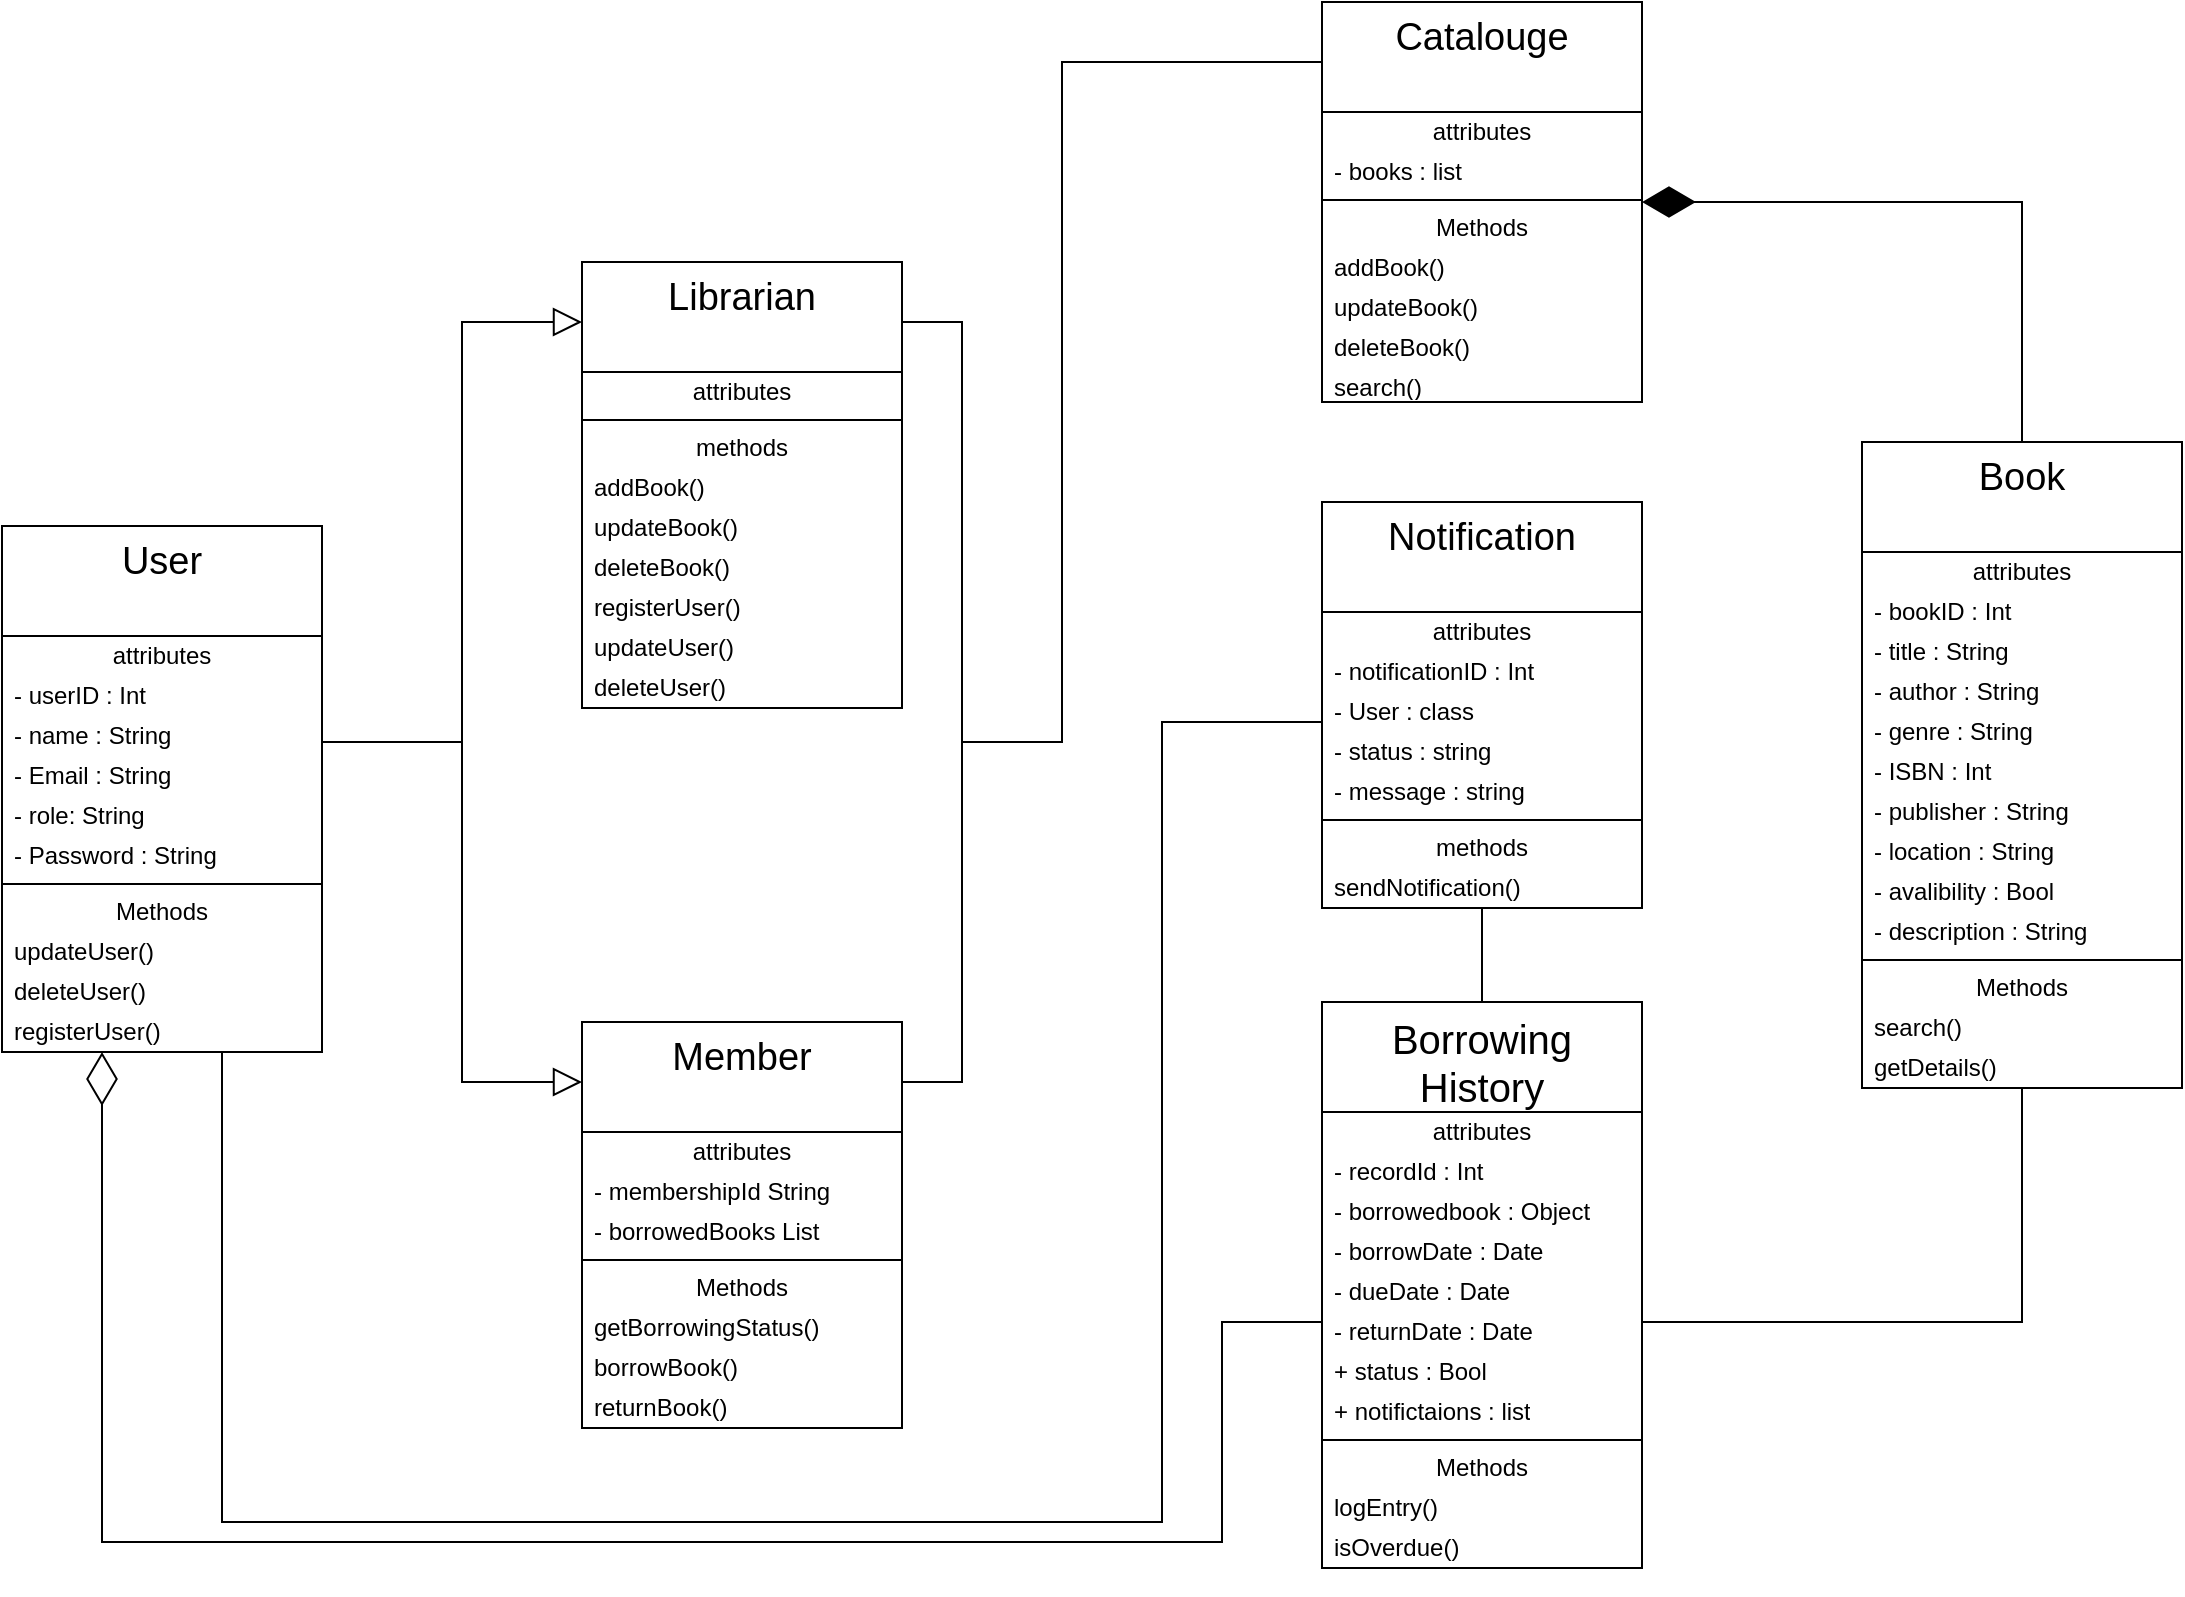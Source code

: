 <mxfile>
    <diagram id="iIEHv18XxNco5snlvP0U" name="Page-1">
        <mxGraphModel dx="1739" dy="1139" grid="1" gridSize="10" guides="1" tooltips="1" connect="1" arrows="1" fold="1" page="1" pageScale="1" pageWidth="1169" pageHeight="827" math="0" shadow="0">
            <root>
                <mxCell id="0"/>
                <mxCell id="1" parent="0"/>
                <mxCell id="2" value="&lt;font style=&quot;font-size: 19px;&quot;&gt;User&lt;/font&gt;" style="swimlane;fontStyle=0;align=center;verticalAlign=top;childLayout=stackLayout;horizontal=1;startSize=55;horizontalStack=0;resizeParent=1;resizeParentMax=0;resizeLast=0;collapsible=0;marginBottom=0;html=1;whiteSpace=wrap;rounded=0;" parent="1" vertex="1">
                    <mxGeometry x="30" y="282" width="160" height="263" as="geometry"/>
                </mxCell>
                <mxCell id="3" value="attributes" style="text;html=1;strokeColor=none;fillColor=none;align=center;verticalAlign=middle;spacingLeft=4;spacingRight=4;overflow=hidden;rotatable=0;points=[[0,0.5],[1,0.5]];portConstraint=eastwest;whiteSpace=wrap;rounded=0;" parent="2" vertex="1">
                    <mxGeometry y="55" width="160" height="20" as="geometry"/>
                </mxCell>
                <mxCell id="4" value="&lt;span style=&quot;color: rgb(0, 0, 0);&quot;&gt;- userID : Int&lt;/span&gt;" style="text;html=1;strokeColor=none;fillColor=none;align=left;verticalAlign=middle;spacingLeft=4;spacingRight=4;overflow=hidden;rotatable=0;points=[[0,0.5],[1,0.5]];portConstraint=eastwest;whiteSpace=wrap;rounded=0;" parent="2" vertex="1">
                    <mxGeometry y="75" width="160" height="20" as="geometry"/>
                </mxCell>
                <mxCell id="5" value="- name : String" style="text;html=1;strokeColor=none;fillColor=none;align=left;verticalAlign=middle;spacingLeft=4;spacingRight=4;overflow=hidden;rotatable=0;points=[[0,0.5],[1,0.5]];portConstraint=eastwest;whiteSpace=wrap;rounded=0;" parent="2" vertex="1">
                    <mxGeometry y="95" width="160" height="20" as="geometry"/>
                </mxCell>
                <mxCell id="9" value="- Email : String" style="text;html=1;strokeColor=none;fillColor=none;align=left;verticalAlign=middle;spacingLeft=4;spacingRight=4;overflow=hidden;rotatable=0;points=[[0,0.5],[1,0.5]];portConstraint=eastwest;whiteSpace=wrap;rounded=0;" parent="2" vertex="1">
                    <mxGeometry y="115" width="160" height="20" as="geometry"/>
                </mxCell>
                <mxCell id="10" value="- role: String" style="text;html=1;strokeColor=none;fillColor=none;align=left;verticalAlign=middle;spacingLeft=4;spacingRight=4;overflow=hidden;rotatable=0;points=[[0,0.5],[1,0.5]];portConstraint=eastwest;whiteSpace=wrap;rounded=0;" parent="2" vertex="1">
                    <mxGeometry y="135" width="160" height="20" as="geometry"/>
                </mxCell>
                <mxCell id="11" value="&lt;span style=&quot;color: rgb(0, 0, 0);&quot;&gt;- Password : String&lt;/span&gt;" style="text;html=1;strokeColor=none;fillColor=none;align=left;verticalAlign=middle;spacingLeft=4;spacingRight=4;overflow=hidden;rotatable=0;points=[[0,0.5],[1,0.5]];portConstraint=eastwest;whiteSpace=wrap;rounded=0;" parent="2" vertex="1">
                    <mxGeometry y="155" width="160" height="20" as="geometry"/>
                </mxCell>
                <mxCell id="13" value="" style="line;strokeWidth=1;fillColor=none;align=left;verticalAlign=middle;spacingTop=-1;spacingLeft=3;spacingRight=3;rotatable=0;labelPosition=right;points=[];portConstraint=eastwest;rounded=0;" parent="2" vertex="1">
                    <mxGeometry y="175" width="160" height="8" as="geometry"/>
                </mxCell>
                <mxCell id="14" value="Methods" style="text;html=1;strokeColor=none;fillColor=none;align=center;verticalAlign=middle;spacingLeft=4;spacingRight=4;overflow=hidden;rotatable=0;points=[[0,0.5],[1,0.5]];portConstraint=eastwest;whiteSpace=wrap;rounded=0;" parent="2" vertex="1">
                    <mxGeometry y="183" width="160" height="20" as="geometry"/>
                </mxCell>
                <mxCell id="99" value="updateUser()" style="text;html=1;strokeColor=none;fillColor=none;align=left;verticalAlign=middle;spacingLeft=4;spacingRight=4;overflow=hidden;rotatable=0;points=[[0,0.5],[1,0.5]];portConstraint=eastwest;whiteSpace=wrap;rounded=0;" parent="2" vertex="1">
                    <mxGeometry y="203" width="160" height="20" as="geometry"/>
                </mxCell>
                <mxCell id="101" value="&lt;span style=&quot;color: rgb(0, 0, 0);&quot;&gt;deleteUser()&lt;/span&gt;" style="text;html=1;strokeColor=none;fillColor=none;align=left;verticalAlign=middle;spacingLeft=4;spacingRight=4;overflow=hidden;rotatable=0;points=[[0,0.5],[1,0.5]];portConstraint=eastwest;whiteSpace=wrap;rounded=0;" parent="2" vertex="1">
                    <mxGeometry y="223" width="160" height="20" as="geometry"/>
                </mxCell>
                <mxCell id="100" value="&lt;span style=&quot;color: rgb(0, 0, 0);&quot;&gt;registerUser()&lt;/span&gt;" style="text;html=1;strokeColor=none;fillColor=none;align=left;verticalAlign=middle;spacingLeft=4;spacingRight=4;overflow=hidden;rotatable=0;points=[[0,0.5],[1,0.5]];portConstraint=eastwest;whiteSpace=wrap;rounded=0;" parent="2" vertex="1">
                    <mxGeometry y="243" width="160" height="20" as="geometry"/>
                </mxCell>
                <mxCell id="17" value="&lt;font style=&quot;font-size: 19px;&quot;&gt;Member&lt;/font&gt;" style="swimlane;fontStyle=0;align=center;verticalAlign=top;childLayout=stackLayout;horizontal=1;startSize=55;horizontalStack=0;resizeParent=1;resizeParentMax=0;resizeLast=0;collapsible=0;marginBottom=0;html=1;whiteSpace=wrap;rounded=0;" parent="1" vertex="1">
                    <mxGeometry x="320" y="530" width="160" height="203" as="geometry"/>
                </mxCell>
                <mxCell id="18" value="attributes" style="text;html=1;strokeColor=none;fillColor=none;align=center;verticalAlign=middle;spacingLeft=4;spacingRight=4;overflow=hidden;rotatable=0;points=[[0,0.5],[1,0.5]];portConstraint=eastwest;whiteSpace=wrap;rounded=0;" parent="17" vertex="1">
                    <mxGeometry y="55" width="160" height="20" as="geometry"/>
                </mxCell>
                <mxCell id="103" value="- membershipId String" style="text;html=1;strokeColor=none;fillColor=none;align=left;verticalAlign=middle;spacingLeft=4;spacingRight=4;overflow=hidden;rotatable=0;points=[[0,0.5],[1,0.5]];portConstraint=eastwest;whiteSpace=wrap;rounded=0;" parent="17" vertex="1">
                    <mxGeometry y="75" width="160" height="20" as="geometry"/>
                </mxCell>
                <mxCell id="102" value="- borrowedBooks List" style="text;html=1;strokeColor=none;fillColor=none;align=left;verticalAlign=middle;spacingLeft=4;spacingRight=4;overflow=hidden;rotatable=0;points=[[0,0.5],[1,0.5]];portConstraint=eastwest;whiteSpace=wrap;rounded=0;" parent="17" vertex="1">
                    <mxGeometry y="95" width="160" height="20" as="geometry"/>
                </mxCell>
                <mxCell id="19" value="" style="line;strokeWidth=1;fillColor=none;align=left;verticalAlign=middle;spacingTop=-1;spacingLeft=3;spacingRight=3;rotatable=0;labelPosition=right;points=[];portConstraint=eastwest;rounded=0;" parent="17" vertex="1">
                    <mxGeometry y="115" width="160" height="8" as="geometry"/>
                </mxCell>
                <mxCell id="20" value="Methods" style="text;html=1;strokeColor=none;fillColor=none;align=center;verticalAlign=middle;spacingLeft=4;spacingRight=4;overflow=hidden;rotatable=0;points=[[0,0.5],[1,0.5]];portConstraint=eastwest;whiteSpace=wrap;rounded=0;" parent="17" vertex="1">
                    <mxGeometry y="123" width="160" height="20" as="geometry"/>
                </mxCell>
                <mxCell id="21" value="&lt;span style=&quot;color: rgb(0, 0, 0);&quot;&gt;getBorrowingStatus()&lt;/span&gt;" style="text;html=1;strokeColor=none;fillColor=none;align=left;verticalAlign=middle;spacingLeft=4;spacingRight=4;overflow=hidden;rotatable=0;points=[[0,0.5],[1,0.5]];portConstraint=eastwest;whiteSpace=wrap;rounded=0;" parent="17" vertex="1">
                    <mxGeometry y="143" width="160" height="20" as="geometry"/>
                </mxCell>
                <mxCell id="22" value="borrowBook()" style="text;html=1;strokeColor=none;fillColor=none;align=left;verticalAlign=middle;spacingLeft=4;spacingRight=4;overflow=hidden;rotatable=0;points=[[0,0.5],[1,0.5]];portConstraint=eastwest;whiteSpace=wrap;rounded=0;" parent="17" vertex="1">
                    <mxGeometry y="163" width="160" height="20" as="geometry"/>
                </mxCell>
                <mxCell id="23" value="returnBook()" style="text;html=1;strokeColor=none;fillColor=none;align=left;verticalAlign=middle;spacingLeft=4;spacingRight=4;overflow=hidden;rotatable=0;points=[[0,0.5],[1,0.5]];portConstraint=eastwest;whiteSpace=wrap;rounded=0;" parent="17" vertex="1">
                    <mxGeometry y="183" width="160" height="20" as="geometry"/>
                </mxCell>
                <mxCell id="24" value="&lt;font style=&quot;font-size: 19px;&quot;&gt;Librarian&lt;/font&gt;" style="swimlane;fontStyle=0;align=center;verticalAlign=top;childLayout=stackLayout;horizontal=1;startSize=55;horizontalStack=0;resizeParent=1;resizeParentMax=0;resizeLast=0;collapsible=0;marginBottom=0;html=1;whiteSpace=wrap;rounded=0;" parent="1" vertex="1">
                    <mxGeometry x="320" y="150" width="160" height="223" as="geometry"/>
                </mxCell>
                <mxCell id="25" value="attributes" style="text;html=1;strokeColor=none;fillColor=none;align=center;verticalAlign=middle;spacingLeft=4;spacingRight=4;overflow=hidden;rotatable=0;points=[[0,0.5],[1,0.5]];portConstraint=eastwest;whiteSpace=wrap;rounded=0;" parent="24" vertex="1">
                    <mxGeometry y="55" width="160" height="20" as="geometry"/>
                </mxCell>
                <mxCell id="26" value="" style="line;strokeWidth=1;fillColor=none;align=left;verticalAlign=middle;spacingTop=-1;spacingLeft=3;spacingRight=3;rotatable=0;labelPosition=right;points=[];portConstraint=eastwest;rounded=0;" parent="24" vertex="1">
                    <mxGeometry y="75" width="160" height="8" as="geometry"/>
                </mxCell>
                <mxCell id="27" value="methods" style="text;html=1;strokeColor=none;fillColor=none;align=center;verticalAlign=middle;spacingLeft=4;spacingRight=4;overflow=hidden;rotatable=0;points=[[0,0.5],[1,0.5]];portConstraint=eastwest;whiteSpace=wrap;rounded=0;" parent="24" vertex="1">
                    <mxGeometry y="83" width="160" height="20" as="geometry"/>
                </mxCell>
                <mxCell id="30" value="&lt;span style=&quot;color: rgb(0, 0, 0);&quot;&gt;addBook()&lt;/span&gt;" style="text;html=1;strokeColor=none;fillColor=none;align=left;verticalAlign=middle;spacingLeft=4;spacingRight=4;overflow=hidden;rotatable=0;points=[[0,0.5],[1,0.5]];portConstraint=eastwest;whiteSpace=wrap;rounded=0;" parent="24" vertex="1">
                    <mxGeometry y="103" width="160" height="20" as="geometry"/>
                </mxCell>
                <mxCell id="32" value="updateBook()" style="text;html=1;strokeColor=none;fillColor=none;align=left;verticalAlign=middle;spacingLeft=4;spacingRight=4;overflow=hidden;rotatable=0;points=[[0,0.5],[1,0.5]];portConstraint=eastwest;whiteSpace=wrap;rounded=0;" parent="24" vertex="1">
                    <mxGeometry y="123" width="160" height="20" as="geometry"/>
                </mxCell>
                <mxCell id="33" value="&lt;span style=&quot;color: rgb(0, 0, 0);&quot;&gt;delete&lt;/span&gt;&lt;span style=&quot;background-color: transparent;&quot;&gt;Book()&lt;/span&gt;" style="text;html=1;strokeColor=none;fillColor=none;align=left;verticalAlign=middle;spacingLeft=4;spacingRight=4;overflow=hidden;rotatable=0;points=[[0,0.5],[1,0.5]];portConstraint=eastwest;whiteSpace=wrap;rounded=0;" parent="24" vertex="1">
                    <mxGeometry y="143" width="160" height="20" as="geometry"/>
                </mxCell>
                <mxCell id="97" value="&lt;span style=&quot;color: rgb(0, 0, 0);&quot;&gt;registerUser()&lt;/span&gt;" style="text;html=1;strokeColor=none;fillColor=none;align=left;verticalAlign=middle;spacingLeft=4;spacingRight=4;overflow=hidden;rotatable=0;points=[[0,0.5],[1,0.5]];portConstraint=eastwest;whiteSpace=wrap;rounded=0;" parent="24" vertex="1">
                    <mxGeometry y="163" width="160" height="20" as="geometry"/>
                </mxCell>
                <mxCell id="96" value="updateUser()" style="text;html=1;strokeColor=none;fillColor=none;align=left;verticalAlign=middle;spacingLeft=4;spacingRight=4;overflow=hidden;rotatable=0;points=[[0,0.5],[1,0.5]];portConstraint=eastwest;whiteSpace=wrap;rounded=0;" parent="24" vertex="1">
                    <mxGeometry y="183" width="160" height="20" as="geometry"/>
                </mxCell>
                <mxCell id="98" value="&lt;span style=&quot;color: rgb(0, 0, 0);&quot;&gt;deleteUser()&lt;/span&gt;" style="text;html=1;strokeColor=none;fillColor=none;align=left;verticalAlign=middle;spacingLeft=4;spacingRight=4;overflow=hidden;rotatable=0;points=[[0,0.5],[1,0.5]];portConstraint=eastwest;whiteSpace=wrap;rounded=0;" parent="24" vertex="1">
                    <mxGeometry y="203" width="160" height="20" as="geometry"/>
                </mxCell>
                <mxCell id="34" value="&lt;font style=&quot;font-size: 19px;&quot;&gt;Book&lt;/font&gt;" style="swimlane;fontStyle=0;align=center;verticalAlign=top;childLayout=stackLayout;horizontal=1;startSize=55;horizontalStack=0;resizeParent=1;resizeParentMax=0;resizeLast=0;collapsible=0;marginBottom=0;html=1;whiteSpace=wrap;rounded=0;" parent="1" vertex="1">
                    <mxGeometry x="960" y="240" width="160" height="323" as="geometry"/>
                </mxCell>
                <mxCell id="35" value="attributes" style="text;html=1;strokeColor=none;fillColor=none;align=center;verticalAlign=middle;spacingLeft=4;spacingRight=4;overflow=hidden;rotatable=0;points=[[0,0.5],[1,0.5]];portConstraint=eastwest;whiteSpace=wrap;rounded=0;" parent="34" vertex="1">
                    <mxGeometry y="55" width="160" height="20" as="geometry"/>
                </mxCell>
                <mxCell id="36" value="&lt;span style=&quot;color: rgb(0, 0, 0);&quot;&gt;- bookID : Int&lt;/span&gt;" style="text;html=1;strokeColor=none;fillColor=none;align=left;verticalAlign=middle;spacingLeft=4;spacingRight=4;overflow=hidden;rotatable=0;points=[[0,0.5],[1,0.5]];portConstraint=eastwest;whiteSpace=wrap;rounded=0;" parent="34" vertex="1">
                    <mxGeometry y="75" width="160" height="20" as="geometry"/>
                </mxCell>
                <mxCell id="37" value="&lt;span style=&quot;color: rgb(0, 0, 0);&quot;&gt;- title : String&lt;/span&gt;" style="text;html=1;strokeColor=none;fillColor=none;align=left;verticalAlign=middle;spacingLeft=4;spacingRight=4;overflow=hidden;rotatable=0;points=[[0,0.5],[1,0.5]];portConstraint=eastwest;whiteSpace=wrap;rounded=0;" parent="34" vertex="1">
                    <mxGeometry y="95" width="160" height="20" as="geometry"/>
                </mxCell>
                <mxCell id="38" value="&lt;span style=&quot;color: rgb(0, 0, 0);&quot;&gt;- author&amp;nbsp;&lt;/span&gt;&lt;span style=&quot;color: rgb(0, 0, 0);&quot;&gt;: String&lt;/span&gt;" style="text;html=1;strokeColor=none;fillColor=none;align=left;verticalAlign=middle;spacingLeft=4;spacingRight=4;overflow=hidden;rotatable=0;points=[[0,0.5],[1,0.5]];portConstraint=eastwest;whiteSpace=wrap;rounded=0;" parent="34" vertex="1">
                    <mxGeometry y="115" width="160" height="20" as="geometry"/>
                </mxCell>
                <mxCell id="39" value="&lt;span style=&quot;color: rgb(0, 0, 0);&quot;&gt;- genre&amp;nbsp;&lt;/span&gt;&lt;span style=&quot;color: rgb(0, 0, 0);&quot;&gt;: String&lt;/span&gt;" style="text;html=1;strokeColor=none;fillColor=none;align=left;verticalAlign=middle;spacingLeft=4;spacingRight=4;overflow=hidden;rotatable=0;points=[[0,0.5],[1,0.5]];portConstraint=eastwest;whiteSpace=wrap;rounded=0;" parent="34" vertex="1">
                    <mxGeometry y="135" width="160" height="20" as="geometry"/>
                </mxCell>
                <mxCell id="40" value="&lt;span style=&quot;color: rgb(0, 0, 0);&quot;&gt;- ISBN&amp;nbsp;&lt;/span&gt;&lt;span style=&quot;color: rgb(0, 0, 0);&quot;&gt;: Int&lt;/span&gt;" style="text;html=1;strokeColor=none;fillColor=none;align=left;verticalAlign=middle;spacingLeft=4;spacingRight=4;overflow=hidden;rotatable=0;points=[[0,0.5],[1,0.5]];portConstraint=eastwest;whiteSpace=wrap;rounded=0;" parent="34" vertex="1">
                    <mxGeometry y="155" width="160" height="20" as="geometry"/>
                </mxCell>
                <mxCell id="41" value="&lt;span style=&quot;color: rgb(0, 0, 0);&quot;&gt;- publisher&amp;nbsp;&lt;/span&gt;&lt;span style=&quot;color: rgb(0, 0, 0);&quot;&gt;: String&lt;/span&gt;" style="text;html=1;strokeColor=none;fillColor=none;align=left;verticalAlign=middle;spacingLeft=4;spacingRight=4;overflow=hidden;rotatable=0;points=[[0,0.5],[1,0.5]];portConstraint=eastwest;whiteSpace=wrap;rounded=0;" parent="34" vertex="1">
                    <mxGeometry y="175" width="160" height="20" as="geometry"/>
                </mxCell>
                <mxCell id="43" value="&lt;span style=&quot;color: rgb(0, 0, 0);&quot;&gt;- location&amp;nbsp;&lt;/span&gt;&lt;span style=&quot;color: rgb(0, 0, 0);&quot;&gt;: String&lt;/span&gt;" style="text;html=1;strokeColor=none;fillColor=none;align=left;verticalAlign=middle;spacingLeft=4;spacingRight=4;overflow=hidden;rotatable=0;points=[[0,0.5],[1,0.5]];portConstraint=eastwest;whiteSpace=wrap;rounded=0;" parent="34" vertex="1">
                    <mxGeometry y="195" width="160" height="20" as="geometry"/>
                </mxCell>
                <mxCell id="44" value="&lt;span style=&quot;color: rgb(0, 0, 0);&quot;&gt;- avalibility : Bool&lt;/span&gt;" style="text;html=1;strokeColor=none;fillColor=none;align=left;verticalAlign=middle;spacingLeft=4;spacingRight=4;overflow=hidden;rotatable=0;points=[[0,0.5],[1,0.5]];portConstraint=eastwest;whiteSpace=wrap;rounded=0;" parent="34" vertex="1">
                    <mxGeometry y="215" width="160" height="20" as="geometry"/>
                </mxCell>
                <mxCell id="47" value="&lt;span style=&quot;color: rgb(0, 0, 0);&quot;&gt;- description&amp;nbsp;&lt;/span&gt;&lt;span style=&quot;color: rgb(0, 0, 0);&quot;&gt;: String&lt;/span&gt;" style="text;html=1;strokeColor=none;fillColor=none;align=left;verticalAlign=middle;spacingLeft=4;spacingRight=4;overflow=hidden;rotatable=0;points=[[0,0.5],[1,0.5]];portConstraint=eastwest;whiteSpace=wrap;rounded=0;" parent="34" vertex="1">
                    <mxGeometry y="235" width="160" height="20" as="geometry"/>
                </mxCell>
                <mxCell id="48" value="" style="line;strokeWidth=1;fillColor=none;align=left;verticalAlign=middle;spacingTop=-1;spacingLeft=3;spacingRight=3;rotatable=0;labelPosition=right;points=[];portConstraint=eastwest;rounded=0;" parent="34" vertex="1">
                    <mxGeometry y="255" width="160" height="8" as="geometry"/>
                </mxCell>
                <mxCell id="49" value="Methods" style="text;html=1;strokeColor=none;fillColor=none;align=center;verticalAlign=middle;spacingLeft=4;spacingRight=4;overflow=hidden;rotatable=0;points=[[0,0.5],[1,0.5]];portConstraint=eastwest;whiteSpace=wrap;rounded=0;" parent="34" vertex="1">
                    <mxGeometry y="263" width="160" height="20" as="geometry"/>
                </mxCell>
                <mxCell id="15" value="search()" style="text;html=1;strokeColor=none;fillColor=none;align=left;verticalAlign=middle;spacingLeft=4;spacingRight=4;overflow=hidden;rotatable=0;points=[[0,0.5],[1,0.5]];portConstraint=eastwest;whiteSpace=wrap;rounded=0;" parent="34" vertex="1">
                    <mxGeometry y="283" width="160" height="20" as="geometry"/>
                </mxCell>
                <mxCell id="16" value="getDetails()" style="text;html=1;strokeColor=none;fillColor=none;align=left;verticalAlign=middle;spacingLeft=4;spacingRight=4;overflow=hidden;rotatable=0;points=[[0,0.5],[1,0.5]];portConstraint=eastwest;whiteSpace=wrap;rounded=0;" parent="34" vertex="1">
                    <mxGeometry y="303" width="160" height="20" as="geometry"/>
                </mxCell>
                <mxCell id="50" value="&lt;div&gt;&lt;span style=&quot;font-size: 19px;&quot;&gt;Catalouge&lt;/span&gt;&lt;/div&gt;" style="swimlane;fontStyle=0;align=center;verticalAlign=top;childLayout=stackLayout;horizontal=1;startSize=55;horizontalStack=0;resizeParent=1;resizeParentMax=0;resizeLast=0;collapsible=0;marginBottom=0;html=1;whiteSpace=wrap;rounded=0;" parent="1" vertex="1">
                    <mxGeometry x="690" y="20" width="160" height="200" as="geometry"/>
                </mxCell>
                <mxCell id="51" value="attributes" style="text;html=1;strokeColor=none;fillColor=none;align=center;verticalAlign=middle;spacingLeft=4;spacingRight=4;overflow=hidden;rotatable=0;points=[[0,0.5],[1,0.5]];portConstraint=eastwest;whiteSpace=wrap;rounded=0;" parent="50" vertex="1">
                    <mxGeometry y="55" width="160" height="20" as="geometry"/>
                </mxCell>
                <mxCell id="52" value="- books : list" style="text;html=1;strokeColor=none;fillColor=none;align=left;verticalAlign=middle;spacingLeft=4;spacingRight=4;overflow=hidden;rotatable=0;points=[[0,0.5],[1,0.5]];portConstraint=eastwest;whiteSpace=wrap;rounded=0;" parent="50" vertex="1">
                    <mxGeometry y="75" width="160" height="20" as="geometry"/>
                </mxCell>
                <mxCell id="54" value="" style="line;strokeWidth=1;fillColor=none;align=left;verticalAlign=middle;spacingTop=-1;spacingLeft=3;spacingRight=3;rotatable=0;labelPosition=right;points=[];portConstraint=eastwest;rounded=0;" parent="50" vertex="1">
                    <mxGeometry y="95" width="160" height="8" as="geometry"/>
                </mxCell>
                <mxCell id="55" value="Methods" style="text;html=1;strokeColor=none;fillColor=none;align=center;verticalAlign=middle;spacingLeft=4;spacingRight=4;overflow=hidden;rotatable=0;points=[[0,0.5],[1,0.5]];portConstraint=eastwest;whiteSpace=wrap;rounded=0;" parent="50" vertex="1">
                    <mxGeometry y="103" width="160" height="20" as="geometry"/>
                </mxCell>
                <mxCell id="105" value="&lt;span style=&quot;color: rgb(0, 0, 0);&quot;&gt;addBook()&lt;/span&gt;" style="text;html=1;strokeColor=none;fillColor=none;align=left;verticalAlign=middle;spacingLeft=4;spacingRight=4;overflow=hidden;rotatable=0;points=[[0,0.5],[1,0.5]];portConstraint=eastwest;whiteSpace=wrap;rounded=0;" parent="50" vertex="1">
                    <mxGeometry y="123" width="160" height="20" as="geometry"/>
                </mxCell>
                <mxCell id="106" value="updateBook()" style="text;html=1;strokeColor=none;fillColor=none;align=left;verticalAlign=middle;spacingLeft=4;spacingRight=4;overflow=hidden;rotatable=0;points=[[0,0.5],[1,0.5]];portConstraint=eastwest;whiteSpace=wrap;rounded=0;" parent="50" vertex="1">
                    <mxGeometry y="143" width="160" height="20" as="geometry"/>
                </mxCell>
                <mxCell id="109" value="&lt;span style=&quot;color: rgb(0, 0, 0);&quot;&gt;delete&lt;/span&gt;&lt;span style=&quot;background-color: transparent;&quot;&gt;Book()&lt;/span&gt;" style="text;html=1;strokeColor=none;fillColor=none;align=left;verticalAlign=middle;spacingLeft=4;spacingRight=4;overflow=hidden;rotatable=0;points=[[0,0.5],[1,0.5]];portConstraint=eastwest;whiteSpace=wrap;rounded=0;" parent="50" vertex="1">
                    <mxGeometry y="163" width="160" height="20" as="geometry"/>
                </mxCell>
                <mxCell id="108" value="search()" style="text;html=1;strokeColor=none;fillColor=none;align=left;verticalAlign=middle;spacingLeft=4;spacingRight=4;overflow=hidden;rotatable=0;points=[[0,0.5],[1,0.5]];portConstraint=eastwest;whiteSpace=wrap;rounded=0;" parent="50" vertex="1">
                    <mxGeometry y="183" width="160" height="17" as="geometry"/>
                </mxCell>
                <mxCell id="56" value="&lt;font style=&quot;font-size: 19px;&quot;&gt;Notification&lt;/font&gt;" style="swimlane;fontStyle=0;align=center;verticalAlign=top;childLayout=stackLayout;horizontal=1;startSize=55;horizontalStack=0;resizeParent=1;resizeParentMax=0;resizeLast=0;collapsible=0;marginBottom=0;html=1;whiteSpace=wrap;rounded=0;" parent="1" vertex="1">
                    <mxGeometry x="690" y="270" width="160" height="203" as="geometry"/>
                </mxCell>
                <mxCell id="57" value="attributes" style="text;html=1;strokeColor=none;fillColor=none;align=center;verticalAlign=middle;spacingLeft=4;spacingRight=4;overflow=hidden;rotatable=0;points=[[0,0.5],[1,0.5]];portConstraint=eastwest;whiteSpace=wrap;rounded=0;" parent="56" vertex="1">
                    <mxGeometry y="55" width="160" height="20" as="geometry"/>
                </mxCell>
                <mxCell id="58" value="&lt;span style=&quot;color: rgb(0, 0, 0);&quot;&gt;- notificationID : Int&lt;/span&gt;" style="text;html=1;strokeColor=none;fillColor=none;align=left;verticalAlign=middle;spacingLeft=4;spacingRight=4;overflow=hidden;rotatable=0;points=[[0,0.5],[1,0.5]];portConstraint=eastwest;whiteSpace=wrap;rounded=0;" parent="56" vertex="1">
                    <mxGeometry y="75" width="160" height="20" as="geometry"/>
                </mxCell>
                <mxCell id="59" value="&lt;span style=&quot;color: rgb(0, 0, 0);&quot;&gt;- User : class&lt;/span&gt;" style="text;html=1;strokeColor=none;fillColor=none;align=left;verticalAlign=middle;spacingLeft=4;spacingRight=4;overflow=hidden;rotatable=0;points=[[0,0.5],[1,0.5]];portConstraint=eastwest;whiteSpace=wrap;rounded=0;" parent="56" vertex="1">
                    <mxGeometry y="95" width="160" height="20" as="geometry"/>
                </mxCell>
                <mxCell id="60" value="&lt;span style=&quot;color: rgb(0, 0, 0);&quot;&gt;- status : string&lt;/span&gt;" style="text;html=1;strokeColor=none;fillColor=none;align=left;verticalAlign=middle;spacingLeft=4;spacingRight=4;overflow=hidden;rotatable=0;points=[[0,0.5],[1,0.5]];portConstraint=eastwest;whiteSpace=wrap;rounded=0;" parent="56" vertex="1">
                    <mxGeometry y="115" width="160" height="20" as="geometry"/>
                </mxCell>
                <mxCell id="61" value="&lt;span style=&quot;color: rgb(0, 0, 0);&quot;&gt;- message : string&lt;/span&gt;" style="text;html=1;strokeColor=none;fillColor=none;align=left;verticalAlign=middle;spacingLeft=4;spacingRight=4;overflow=hidden;rotatable=0;points=[[0,0.5],[1,0.5]];portConstraint=eastwest;whiteSpace=wrap;rounded=0;" parent="56" vertex="1">
                    <mxGeometry y="135" width="160" height="20" as="geometry"/>
                </mxCell>
                <mxCell id="62" value="" style="line;strokeWidth=1;fillColor=none;align=left;verticalAlign=middle;spacingTop=-1;spacingLeft=3;spacingRight=3;rotatable=0;labelPosition=right;points=[];portConstraint=eastwest;rounded=0;" parent="56" vertex="1">
                    <mxGeometry y="155" width="160" height="8" as="geometry"/>
                </mxCell>
                <mxCell id="63" value="methods" style="text;html=1;strokeColor=none;fillColor=none;align=center;verticalAlign=middle;spacingLeft=4;spacingRight=4;overflow=hidden;rotatable=0;points=[[0,0.5],[1,0.5]];portConstraint=eastwest;whiteSpace=wrap;rounded=0;" parent="56" vertex="1">
                    <mxGeometry y="163" width="160" height="20" as="geometry"/>
                </mxCell>
                <mxCell id="64" value="&lt;span style=&quot;color: rgb(0, 0, 0);&quot;&gt;sendNotification()&lt;/span&gt;" style="text;html=1;strokeColor=none;fillColor=none;align=left;verticalAlign=middle;spacingLeft=4;spacingRight=4;overflow=hidden;rotatable=0;points=[[0,0.5],[1,0.5]];portConstraint=eastwest;whiteSpace=wrap;rounded=0;" parent="56" vertex="1">
                    <mxGeometry y="183" width="160" height="20" as="geometry"/>
                </mxCell>
                <mxCell id="65" value="&lt;span style=&quot;font-family: sans-serif; font-size: 20px; text-align: start; white-space: pre; background-color: rgb(255, 255, 255);&quot;&gt;Borrowing&lt;/span&gt;&lt;div&gt;&lt;span style=&quot;font-family: sans-serif; font-size: 20px; text-align: start; white-space: pre; background-color: rgb(255, 255, 255);&quot;&gt; History &lt;/span&gt;&lt;/div&gt;" style="swimlane;fontStyle=0;align=center;verticalAlign=top;childLayout=stackLayout;horizontal=1;startSize=55;horizontalStack=0;resizeParent=1;resizeParentMax=0;resizeLast=0;collapsible=0;marginBottom=0;html=1;whiteSpace=wrap;rounded=0;" parent="1" vertex="1">
                    <mxGeometry x="690" y="520" width="160" height="283" as="geometry"/>
                </mxCell>
                <mxCell id="66" value="attributes" style="text;html=1;strokeColor=none;fillColor=none;align=center;verticalAlign=middle;spacingLeft=4;spacingRight=4;overflow=hidden;rotatable=0;points=[[0,0.5],[1,0.5]];portConstraint=eastwest;whiteSpace=wrap;rounded=0;" parent="65" vertex="1">
                    <mxGeometry y="55" width="160" height="20" as="geometry"/>
                </mxCell>
                <mxCell id="67" value="&lt;span style=&quot;color: rgb(0, 0, 0);&quot;&gt;- recordId : Int&lt;/span&gt;" style="text;html=1;strokeColor=none;fillColor=none;align=left;verticalAlign=middle;spacingLeft=4;spacingRight=4;overflow=hidden;rotatable=0;points=[[0,0.5],[1,0.5]];portConstraint=eastwest;whiteSpace=wrap;rounded=0;" parent="65" vertex="1">
                    <mxGeometry y="75" width="160" height="20" as="geometry"/>
                </mxCell>
                <mxCell id="68" value="- borrowedbook : Object" style="text;html=1;strokeColor=none;fillColor=none;align=left;verticalAlign=middle;spacingLeft=4;spacingRight=4;overflow=hidden;rotatable=0;points=[[0,0.5],[1,0.5]];portConstraint=eastwest;whiteSpace=wrap;rounded=0;" parent="65" vertex="1">
                    <mxGeometry y="95" width="160" height="20" as="geometry"/>
                </mxCell>
                <mxCell id="69" value="- borrowDate : Date" style="text;html=1;strokeColor=none;fillColor=none;align=left;verticalAlign=middle;spacingLeft=4;spacingRight=4;overflow=hidden;rotatable=0;points=[[0,0.5],[1,0.5]];portConstraint=eastwest;whiteSpace=wrap;rounded=0;" parent="65" vertex="1">
                    <mxGeometry y="115" width="160" height="20" as="geometry"/>
                </mxCell>
                <mxCell id="71" value="- dueDate : Date" style="text;html=1;strokeColor=none;fillColor=none;align=left;verticalAlign=middle;spacingLeft=4;spacingRight=4;overflow=hidden;rotatable=0;points=[[0,0.5],[1,0.5]];portConstraint=eastwest;whiteSpace=wrap;rounded=0;" parent="65" vertex="1">
                    <mxGeometry y="135" width="160" height="20" as="geometry"/>
                </mxCell>
                <mxCell id="70" value="&lt;span style=&quot;color: rgb(0, 0, 0);&quot;&gt;- returnDate : Date&lt;/span&gt;" style="text;html=1;strokeColor=none;fillColor=none;align=left;verticalAlign=middle;spacingLeft=4;spacingRight=4;overflow=hidden;rotatable=0;points=[[0,0.5],[1,0.5]];portConstraint=eastwest;whiteSpace=wrap;rounded=0;" parent="65" vertex="1">
                    <mxGeometry y="155" width="160" height="20" as="geometry"/>
                </mxCell>
                <mxCell id="72" value="+ status : Bool" style="text;html=1;strokeColor=none;fillColor=none;align=left;verticalAlign=middle;spacingLeft=4;spacingRight=4;overflow=hidden;rotatable=0;points=[[0,0.5],[1,0.5]];portConstraint=eastwest;whiteSpace=wrap;rounded=0;" parent="65" vertex="1">
                    <mxGeometry y="175" width="160" height="20" as="geometry"/>
                </mxCell>
                <mxCell id="73" value="+ notifictaions : list" style="text;html=1;strokeColor=none;fillColor=none;align=left;verticalAlign=middle;spacingLeft=4;spacingRight=4;overflow=hidden;rotatable=0;points=[[0,0.5],[1,0.5]];portConstraint=eastwest;whiteSpace=wrap;rounded=0;" parent="65" vertex="1">
                    <mxGeometry y="195" width="160" height="20" as="geometry"/>
                </mxCell>
                <mxCell id="74" value="" style="line;strokeWidth=1;fillColor=none;align=left;verticalAlign=middle;spacingTop=-1;spacingLeft=3;spacingRight=3;rotatable=0;labelPosition=right;points=[];portConstraint=eastwest;rounded=0;" parent="65" vertex="1">
                    <mxGeometry y="215" width="160" height="8" as="geometry"/>
                </mxCell>
                <mxCell id="75" value="Methods" style="text;html=1;strokeColor=none;fillColor=none;align=center;verticalAlign=middle;spacingLeft=4;spacingRight=4;overflow=hidden;rotatable=0;points=[[0,0.5],[1,0.5]];portConstraint=eastwest;whiteSpace=wrap;rounded=0;" parent="65" vertex="1">
                    <mxGeometry y="223" width="160" height="20" as="geometry"/>
                </mxCell>
                <mxCell id="76" value="&lt;span style=&quot;color: rgb(0, 0, 0);&quot;&gt;logEntry()&lt;/span&gt;" style="text;html=1;strokeColor=none;fillColor=none;align=left;verticalAlign=middle;spacingLeft=4;spacingRight=4;overflow=hidden;rotatable=0;points=[[0,0.5],[1,0.5]];portConstraint=eastwest;whiteSpace=wrap;rounded=0;" parent="65" vertex="1">
                    <mxGeometry y="243" width="160" height="20" as="geometry"/>
                </mxCell>
                <mxCell id="77" value="&lt;span style=&quot;color: rgb(0, 0, 0);&quot;&gt;isOverdue()&lt;/span&gt;" style="text;html=1;strokeColor=none;fillColor=none;align=left;verticalAlign=middle;spacingLeft=4;spacingRight=4;overflow=hidden;rotatable=0;points=[[0,0.5],[1,0.5]];portConstraint=eastwest;whiteSpace=wrap;rounded=0;" parent="65" vertex="1">
                    <mxGeometry y="263" width="160" height="20" as="geometry"/>
                </mxCell>
                <mxCell id="78" value="" style="endArrow=diamondThin;endFill=1;endSize=24;html=1;edgeStyle=orthogonalEdgeStyle;rounded=0;" parent="1" source="34" target="50" edge="1">
                    <mxGeometry width="160" relative="1" as="geometry">
                        <mxPoint x="925" y="275.0" as="sourcePoint"/>
                        <mxPoint x="875" y="340" as="targetPoint"/>
                        <Array as="points">
                            <mxPoint x="1040" y="120"/>
                        </Array>
                    </mxGeometry>
                </mxCell>
                <mxCell id="80" value="" style="endArrow=block;endSize=12;html=1;edgeStyle=orthogonalEdgeStyle;rounded=0;flowAnimation=0;curved=0;endFill=0;" parent="1" source="2" target="17" edge="1">
                    <mxGeometry width="160" relative="1" as="geometry">
                        <mxPoint x="210.0" y="185" as="sourcePoint"/>
                        <mxPoint x="380" y="230" as="targetPoint"/>
                        <Array as="points">
                            <mxPoint x="260" y="390"/>
                            <mxPoint x="260" y="560"/>
                        </Array>
                    </mxGeometry>
                </mxCell>
                <mxCell id="81" value="" style="endArrow=none;html=1;edgeStyle=orthogonalEdgeStyle;rounded=0;" parent="1" source="2" target="56" edge="1">
                    <mxGeometry relative="1" as="geometry">
                        <mxPoint x="530" y="410" as="sourcePoint"/>
                        <mxPoint x="820" y="470" as="targetPoint"/>
                        <Array as="points">
                            <mxPoint x="140" y="780"/>
                            <mxPoint x="610" y="780"/>
                            <mxPoint x="610" y="380"/>
                        </Array>
                    </mxGeometry>
                </mxCell>
                <mxCell id="83" value="" style="endArrow=none;html=1;edgeStyle=orthogonalEdgeStyle;rounded=0;" parent="1" source="56" target="65" edge="1">
                    <mxGeometry relative="1" as="geometry">
                        <mxPoint x="928" y="388" as="sourcePoint"/>
                        <mxPoint x="620" y="440" as="targetPoint"/>
                        <Array as="points">
                            <mxPoint x="770" y="500"/>
                            <mxPoint x="770" y="500"/>
                        </Array>
                    </mxGeometry>
                </mxCell>
                <mxCell id="89" value="" style="endArrow=diamondThin;endFill=0;endSize=24;html=1;edgeStyle=orthogonalEdgeStyle;rounded=0;" parent="1" source="65" target="2" edge="1">
                    <mxGeometry width="160" relative="1" as="geometry">
                        <mxPoint x="220" y="597.5" as="sourcePoint"/>
                        <mxPoint x="320" y="430" as="targetPoint"/>
                        <Array as="points">
                            <mxPoint x="640" y="680"/>
                            <mxPoint x="640" y="790"/>
                            <mxPoint x="80" y="790"/>
                        </Array>
                    </mxGeometry>
                </mxCell>
                <mxCell id="86" value="" style="endArrow=none;html=1;edgeStyle=orthogonalEdgeStyle;rounded=0;" parent="1" source="34" target="65" edge="1">
                    <mxGeometry relative="1" as="geometry">
                        <mxPoint x="1001" y="390" as="sourcePoint"/>
                        <mxPoint x="690" y="790" as="targetPoint"/>
                        <Array as="points">
                            <mxPoint x="1040" y="680"/>
                        </Array>
                    </mxGeometry>
                </mxCell>
                <mxCell id="91" value="" style="endArrow=none;html=1;edgeStyle=orthogonalEdgeStyle;rounded=0;" parent="1" source="24" target="50" edge="1">
                    <mxGeometry relative="1" as="geometry">
                        <mxPoint x="400" y="231" as="sourcePoint"/>
                        <mxPoint x="630" y="240" as="targetPoint"/>
                        <Array as="points">
                            <mxPoint x="510" y="180"/>
                            <mxPoint x="510" y="390"/>
                            <mxPoint x="560" y="390"/>
                            <mxPoint x="560" y="50"/>
                        </Array>
                    </mxGeometry>
                </mxCell>
                <mxCell id="93" value="" style="endArrow=none;html=1;edgeStyle=orthogonalEdgeStyle;rounded=0;" parent="1" source="17" target="50" edge="1">
                    <mxGeometry relative="1" as="geometry">
                        <mxPoint x="340" y="260" as="sourcePoint"/>
                        <mxPoint x="630" y="240" as="targetPoint"/>
                        <Array as="points">
                            <mxPoint x="510" y="560"/>
                            <mxPoint x="510" y="390"/>
                            <mxPoint x="560" y="390"/>
                            <mxPoint x="560" y="50"/>
                        </Array>
                    </mxGeometry>
                </mxCell>
                <mxCell id="95" style="edgeStyle=orthogonalEdgeStyle;html=1;rounded=0;curved=0;endArrow=block;endFill=0;endSize=12;" parent="1" source="2" target="24" edge="1">
                    <mxGeometry relative="1" as="geometry">
                        <mxPoint x="210.0" y="185" as="sourcePoint"/>
                        <Array as="points">
                            <mxPoint x="260" y="390"/>
                            <mxPoint x="260" y="180"/>
                        </Array>
                    </mxGeometry>
                </mxCell>
            </root>
        </mxGraphModel>
    </diagram>
</mxfile>